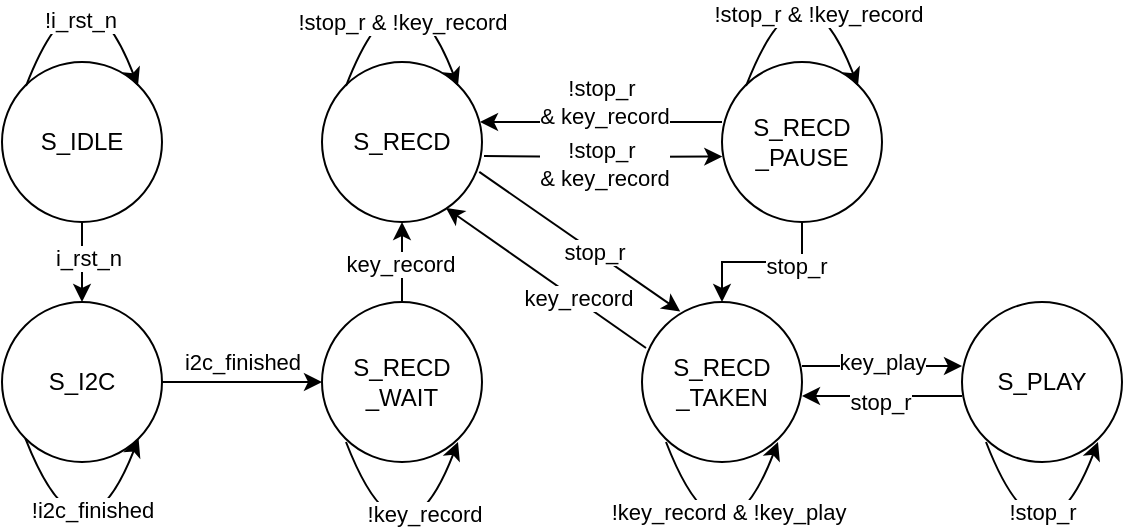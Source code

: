 <mxfile version="26.2.13">
  <diagram name="第 1 页" id="0TOiAxuRDP17-4TmbK9A">
    <mxGraphModel dx="685" dy="399" grid="1" gridSize="10" guides="1" tooltips="1" connect="1" arrows="1" fold="1" page="1" pageScale="1" pageWidth="827" pageHeight="1169" math="0" shadow="0">
      <root>
        <mxCell id="0" />
        <mxCell id="1" parent="0" />
        <mxCell id="cxkcQNHKr3JFipu_Ete1-12" style="edgeStyle=orthogonalEdgeStyle;rounded=0;orthogonalLoop=1;jettySize=auto;html=1;exitX=0.5;exitY=1;exitDx=0;exitDy=0;entryX=0.5;entryY=0;entryDx=0;entryDy=0;" edge="1" parent="1" source="cxkcQNHKr3JFipu_Ete1-1" target="cxkcQNHKr3JFipu_Ete1-2">
          <mxGeometry relative="1" as="geometry" />
        </mxCell>
        <mxCell id="cxkcQNHKr3JFipu_Ete1-36" value="i_rst_n" style="edgeLabel;html=1;align=center;verticalAlign=middle;resizable=0;points=[];" vertex="1" connectable="0" parent="cxkcQNHKr3JFipu_Ete1-12">
          <mxGeometry x="-0.124" y="3" relative="1" as="geometry">
            <mxPoint as="offset" />
          </mxGeometry>
        </mxCell>
        <mxCell id="cxkcQNHKr3JFipu_Ete1-1" value="S_IDLE" style="ellipse;whiteSpace=wrap;html=1;aspect=fixed;" vertex="1" parent="1">
          <mxGeometry x="120" y="160" width="80" height="80" as="geometry" />
        </mxCell>
        <mxCell id="cxkcQNHKr3JFipu_Ete1-15" style="edgeStyle=orthogonalEdgeStyle;rounded=0;orthogonalLoop=1;jettySize=auto;html=1;exitX=1;exitY=0.5;exitDx=0;exitDy=0;" edge="1" parent="1" source="cxkcQNHKr3JFipu_Ete1-2" target="cxkcQNHKr3JFipu_Ete1-7">
          <mxGeometry relative="1" as="geometry" />
        </mxCell>
        <mxCell id="cxkcQNHKr3JFipu_Ete1-17" value="i2c_finished" style="edgeLabel;html=1;align=center;verticalAlign=middle;resizable=0;points=[];" vertex="1" connectable="0" parent="cxkcQNHKr3JFipu_Ete1-15">
          <mxGeometry x="-0.227" y="1" relative="1" as="geometry">
            <mxPoint x="9" y="-9" as="offset" />
          </mxGeometry>
        </mxCell>
        <mxCell id="cxkcQNHKr3JFipu_Ete1-2" value="S_I2C" style="ellipse;whiteSpace=wrap;html=1;aspect=fixed;" vertex="1" parent="1">
          <mxGeometry x="120" y="280" width="80" height="80" as="geometry" />
        </mxCell>
        <mxCell id="cxkcQNHKr3JFipu_Ete1-27" style="edgeStyle=orthogonalEdgeStyle;rounded=0;orthogonalLoop=1;jettySize=auto;html=1;exitX=1;exitY=0.5;exitDx=0;exitDy=0;entryX=0.002;entryY=0.591;entryDx=0;entryDy=0;entryPerimeter=0;" edge="1" parent="1" target="cxkcQNHKr3JFipu_Ete1-8">
          <mxGeometry relative="1" as="geometry">
            <mxPoint x="361.0" y="207" as="sourcePoint" />
            <mxPoint x="441" y="207" as="targetPoint" />
          </mxGeometry>
        </mxCell>
        <mxCell id="cxkcQNHKr3JFipu_Ete1-44" value="!stop_r&amp;nbsp;&lt;div&gt;&amp;amp; key_record&lt;/div&gt;" style="edgeLabel;html=1;align=center;verticalAlign=middle;resizable=0;points=[];" vertex="1" connectable="0" parent="cxkcQNHKr3JFipu_Ete1-27">
          <mxGeometry x="0.094" y="2" relative="1" as="geometry">
            <mxPoint x="-6" y="5" as="offset" />
          </mxGeometry>
        </mxCell>
        <mxCell id="cxkcQNHKr3JFipu_Ete1-4" value="S_RECD" style="ellipse;whiteSpace=wrap;html=1;aspect=fixed;" vertex="1" parent="1">
          <mxGeometry x="280" y="160" width="80" height="80" as="geometry" />
        </mxCell>
        <mxCell id="cxkcQNHKr3JFipu_Ete1-16" style="edgeStyle=orthogonalEdgeStyle;rounded=0;orthogonalLoop=1;jettySize=auto;html=1;exitX=0.5;exitY=0;exitDx=0;exitDy=0;" edge="1" parent="1" source="cxkcQNHKr3JFipu_Ete1-7" target="cxkcQNHKr3JFipu_Ete1-4">
          <mxGeometry relative="1" as="geometry" />
        </mxCell>
        <mxCell id="cxkcQNHKr3JFipu_Ete1-41" value="key_record" style="edgeLabel;html=1;align=center;verticalAlign=middle;resizable=0;points=[];" vertex="1" connectable="0" parent="cxkcQNHKr3JFipu_Ete1-16">
          <mxGeometry x="-0.029" y="1" relative="1" as="geometry">
            <mxPoint as="offset" />
          </mxGeometry>
        </mxCell>
        <mxCell id="cxkcQNHKr3JFipu_Ete1-7" value="S_RECD&lt;div&gt;_WAIT&lt;/div&gt;" style="ellipse;whiteSpace=wrap;html=1;aspect=fixed;" vertex="1" parent="1">
          <mxGeometry x="280" y="280" width="80" height="80" as="geometry" />
        </mxCell>
        <mxCell id="cxkcQNHKr3JFipu_Ete1-29" style="edgeStyle=orthogonalEdgeStyle;rounded=0;orthogonalLoop=1;jettySize=auto;html=1;exitX=0.5;exitY=1;exitDx=0;exitDy=0;entryX=0.5;entryY=0;entryDx=0;entryDy=0;" edge="1" parent="1" source="cxkcQNHKr3JFipu_Ete1-8" target="cxkcQNHKr3JFipu_Ete1-9">
          <mxGeometry relative="1" as="geometry" />
        </mxCell>
        <mxCell id="cxkcQNHKr3JFipu_Ete1-48" value="stop_r" style="edgeLabel;html=1;align=center;verticalAlign=middle;resizable=0;points=[];" vertex="1" connectable="0" parent="cxkcQNHKr3JFipu_Ete1-29">
          <mxGeometry x="-0.427" y="2" relative="1" as="geometry">
            <mxPoint as="offset" />
          </mxGeometry>
        </mxCell>
        <mxCell id="cxkcQNHKr3JFipu_Ete1-8" value="S_RECD&lt;div&gt;_PAUSE&lt;/div&gt;" style="ellipse;whiteSpace=wrap;html=1;aspect=fixed;" vertex="1" parent="1">
          <mxGeometry x="480" y="160" width="80" height="80" as="geometry" />
        </mxCell>
        <mxCell id="cxkcQNHKr3JFipu_Ete1-37" style="edgeStyle=orthogonalEdgeStyle;rounded=0;orthogonalLoop=1;jettySize=auto;html=1;exitX=1;exitY=0.5;exitDx=0;exitDy=0;entryX=0;entryY=0.5;entryDx=0;entryDy=0;" edge="1" parent="1">
          <mxGeometry relative="1" as="geometry">
            <mxPoint x="520" y="312" as="sourcePoint" />
            <mxPoint x="600" y="312" as="targetPoint" />
          </mxGeometry>
        </mxCell>
        <mxCell id="cxkcQNHKr3JFipu_Ete1-50" value="key_play" style="edgeLabel;html=1;align=center;verticalAlign=middle;resizable=0;points=[];" vertex="1" connectable="0" parent="cxkcQNHKr3JFipu_Ete1-37">
          <mxGeometry x="-0.381" y="-1" relative="1" as="geometry">
            <mxPoint x="15" y="-3" as="offset" />
          </mxGeometry>
        </mxCell>
        <mxCell id="cxkcQNHKr3JFipu_Ete1-9" value="S_RECD&lt;div&gt;_TAKEN&lt;/div&gt;" style="ellipse;whiteSpace=wrap;html=1;aspect=fixed;" vertex="1" parent="1">
          <mxGeometry x="440" y="280" width="80" height="80" as="geometry" />
        </mxCell>
        <mxCell id="cxkcQNHKr3JFipu_Ete1-10" value="S_PLAY" style="ellipse;whiteSpace=wrap;html=1;aspect=fixed;" vertex="1" parent="1">
          <mxGeometry x="600" y="280" width="80" height="80" as="geometry" />
        </mxCell>
        <mxCell id="cxkcQNHKr3JFipu_Ete1-18" value="" style="curved=1;endArrow=classic;html=1;rounded=0;exitX=0;exitY=1;exitDx=0;exitDy=0;entryX=1;entryY=1;entryDx=0;entryDy=0;" edge="1" parent="1" source="cxkcQNHKr3JFipu_Ete1-2" target="cxkcQNHKr3JFipu_Ete1-2">
          <mxGeometry width="50" height="50" relative="1" as="geometry">
            <mxPoint x="380" y="330" as="sourcePoint" />
            <mxPoint x="430" y="280" as="targetPoint" />
            <Array as="points">
              <mxPoint x="160" y="420" />
            </Array>
          </mxGeometry>
        </mxCell>
        <mxCell id="cxkcQNHKr3JFipu_Ete1-40" value="!i2c_finished" style="edgeLabel;html=1;align=center;verticalAlign=middle;resizable=0;points=[];" vertex="1" connectable="0" parent="cxkcQNHKr3JFipu_Ete1-18">
          <mxGeometry x="0.461" y="9" relative="1" as="geometry">
            <mxPoint as="offset" />
          </mxGeometry>
        </mxCell>
        <mxCell id="cxkcQNHKr3JFipu_Ete1-19" value="" style="curved=1;endArrow=classic;html=1;rounded=0;exitX=0;exitY=1;exitDx=0;exitDy=0;entryX=1;entryY=1;entryDx=0;entryDy=0;" edge="1" parent="1">
          <mxGeometry width="50" height="50" relative="1" as="geometry">
            <mxPoint x="292" y="350" as="sourcePoint" />
            <mxPoint x="348" y="350" as="targetPoint" />
            <Array as="points">
              <mxPoint x="320" y="422" />
            </Array>
          </mxGeometry>
        </mxCell>
        <mxCell id="cxkcQNHKr3JFipu_Ete1-42" value="!key_record" style="edgeLabel;html=1;align=center;verticalAlign=middle;resizable=0;points=[];" vertex="1" connectable="0" parent="cxkcQNHKr3JFipu_Ete1-19">
          <mxGeometry x="0.486" y="3" relative="1" as="geometry">
            <mxPoint as="offset" />
          </mxGeometry>
        </mxCell>
        <mxCell id="cxkcQNHKr3JFipu_Ete1-20" value="" style="curved=1;endArrow=classic;html=1;rounded=0;exitX=0;exitY=1;exitDx=0;exitDy=0;entryX=1;entryY=1;entryDx=0;entryDy=0;" edge="1" parent="1">
          <mxGeometry width="50" height="50" relative="1" as="geometry">
            <mxPoint x="132" y="172" as="sourcePoint" />
            <mxPoint x="188" y="172" as="targetPoint" />
            <Array as="points">
              <mxPoint x="160" y="100" />
            </Array>
          </mxGeometry>
        </mxCell>
        <mxCell id="cxkcQNHKr3JFipu_Ete1-34" value="!i_rst_n" style="edgeLabel;html=1;align=center;verticalAlign=middle;resizable=0;points=[];" vertex="1" connectable="0" parent="cxkcQNHKr3JFipu_Ete1-20">
          <mxGeometry x="-0.468" y="-13" relative="1" as="geometry">
            <mxPoint as="offset" />
          </mxGeometry>
        </mxCell>
        <mxCell id="cxkcQNHKr3JFipu_Ete1-22" value="!stop_r&amp;nbsp;&amp;amp; !key_record" style="curved=1;endArrow=classic;html=1;rounded=0;exitX=0;exitY=1;exitDx=0;exitDy=0;entryX=1;entryY=1;entryDx=0;entryDy=0;" edge="1" parent="1">
          <mxGeometry x="-0.482" y="-14" width="50" height="50" relative="1" as="geometry">
            <mxPoint x="292" y="172" as="sourcePoint" />
            <mxPoint x="348" y="172" as="targetPoint" />
            <Array as="points">
              <mxPoint x="320" y="100" />
            </Array>
            <mxPoint as="offset" />
          </mxGeometry>
        </mxCell>
        <mxCell id="cxkcQNHKr3JFipu_Ete1-23" value="" style="curved=1;endArrow=classic;html=1;rounded=0;exitX=0;exitY=1;exitDx=0;exitDy=0;entryX=1;entryY=1;entryDx=0;entryDy=0;" edge="1" parent="1">
          <mxGeometry width="50" height="50" relative="1" as="geometry">
            <mxPoint x="492" y="172" as="sourcePoint" />
            <mxPoint x="548" y="172" as="targetPoint" />
            <Array as="points">
              <mxPoint x="520" y="100" />
            </Array>
          </mxGeometry>
        </mxCell>
        <mxCell id="cxkcQNHKr3JFipu_Ete1-46" value="!stop_r&amp;nbsp;&amp;amp; !key_record" style="edgeLabel;html=1;align=center;verticalAlign=middle;resizable=0;points=[];" vertex="1" connectable="0" parent="cxkcQNHKr3JFipu_Ete1-23">
          <mxGeometry x="0.467" y="-6" relative="1" as="geometry">
            <mxPoint as="offset" />
          </mxGeometry>
        </mxCell>
        <mxCell id="cxkcQNHKr3JFipu_Ete1-25" value="" style="curved=1;endArrow=classic;html=1;rounded=0;exitX=0;exitY=1;exitDx=0;exitDy=0;entryX=1;entryY=1;entryDx=0;entryDy=0;" edge="1" parent="1">
          <mxGeometry width="50" height="50" relative="1" as="geometry">
            <mxPoint x="452" y="350" as="sourcePoint" />
            <mxPoint x="508" y="350" as="targetPoint" />
            <Array as="points">
              <mxPoint x="480" y="422" />
            </Array>
          </mxGeometry>
        </mxCell>
        <mxCell id="cxkcQNHKr3JFipu_Ete1-53" value="!key_record &amp;amp; !key_play" style="edgeLabel;html=1;align=center;verticalAlign=middle;resizable=0;points=[];" vertex="1" connectable="0" parent="cxkcQNHKr3JFipu_Ete1-25">
          <mxGeometry x="-0.52" y="7" relative="1" as="geometry">
            <mxPoint x="11" y="3" as="offset" />
          </mxGeometry>
        </mxCell>
        <mxCell id="cxkcQNHKr3JFipu_Ete1-26" value="" style="curved=1;endArrow=classic;html=1;rounded=0;exitX=0;exitY=1;exitDx=0;exitDy=0;entryX=1;entryY=1;entryDx=0;entryDy=0;" edge="1" parent="1">
          <mxGeometry width="50" height="50" relative="1" as="geometry">
            <mxPoint x="612" y="350" as="sourcePoint" />
            <mxPoint x="668" y="350" as="targetPoint" />
            <Array as="points">
              <mxPoint x="640" y="422" />
            </Array>
          </mxGeometry>
        </mxCell>
        <mxCell id="cxkcQNHKr3JFipu_Ete1-51" value="!stop_r" style="edgeLabel;html=1;align=center;verticalAlign=middle;resizable=0;points=[];" vertex="1" connectable="0" parent="cxkcQNHKr3JFipu_Ete1-26">
          <mxGeometry x="-0.447" y="13" relative="1" as="geometry">
            <mxPoint as="offset" />
          </mxGeometry>
        </mxCell>
        <mxCell id="cxkcQNHKr3JFipu_Ete1-30" value="" style="endArrow=classic;html=1;rounded=0;exitX=0.983;exitY=0.687;exitDx=0;exitDy=0;exitPerimeter=0;entryX=0.239;entryY=0.059;entryDx=0;entryDy=0;entryPerimeter=0;" edge="1" parent="1" source="cxkcQNHKr3JFipu_Ete1-4" target="cxkcQNHKr3JFipu_Ete1-9">
          <mxGeometry width="50" height="50" relative="1" as="geometry">
            <mxPoint x="380" y="280" as="sourcePoint" />
            <mxPoint x="430" y="230" as="targetPoint" />
          </mxGeometry>
        </mxCell>
        <mxCell id="cxkcQNHKr3JFipu_Ete1-43" value="stop_r" style="edgeLabel;html=1;align=center;verticalAlign=middle;resizable=0;points=[];" vertex="1" connectable="0" parent="cxkcQNHKr3JFipu_Ete1-30">
          <mxGeometry x="0.132" relative="1" as="geometry">
            <mxPoint as="offset" />
          </mxGeometry>
        </mxCell>
        <mxCell id="cxkcQNHKr3JFipu_Ete1-32" value="" style="endArrow=classic;html=1;rounded=0;exitX=0.983;exitY=0.687;exitDx=0;exitDy=0;exitPerimeter=0;entryX=0.239;entryY=0.059;entryDx=0;entryDy=0;entryPerimeter=0;" edge="1" parent="1">
          <mxGeometry width="50" height="50" relative="1" as="geometry">
            <mxPoint x="442" y="303" as="sourcePoint" />
            <mxPoint x="342" y="233" as="targetPoint" />
          </mxGeometry>
        </mxCell>
        <mxCell id="cxkcQNHKr3JFipu_Ete1-49" value="key_record" style="edgeLabel;html=1;align=center;verticalAlign=middle;resizable=0;points=[];" vertex="1" connectable="0" parent="cxkcQNHKr3JFipu_Ete1-32">
          <mxGeometry x="-0.302" y="-1" relative="1" as="geometry">
            <mxPoint as="offset" />
          </mxGeometry>
        </mxCell>
        <mxCell id="cxkcQNHKr3JFipu_Ete1-33" style="edgeStyle=orthogonalEdgeStyle;rounded=0;orthogonalLoop=1;jettySize=auto;html=1;exitX=0;exitY=0.375;exitDx=0;exitDy=0;exitPerimeter=0;" edge="1" parent="1" source="cxkcQNHKr3JFipu_Ete1-8">
          <mxGeometry relative="1" as="geometry">
            <mxPoint x="439" y="190" as="sourcePoint" />
            <mxPoint x="359.0" y="190" as="targetPoint" />
          </mxGeometry>
        </mxCell>
        <mxCell id="cxkcQNHKr3JFipu_Ete1-47" value="!stop_r&amp;nbsp;&lt;div&gt;&amp;amp; key_record&lt;/div&gt;" style="edgeLabel;html=1;align=center;verticalAlign=middle;resizable=0;points=[];" vertex="1" connectable="0" parent="cxkcQNHKr3JFipu_Ete1-33">
          <mxGeometry x="-0.268" relative="1" as="geometry">
            <mxPoint x="-15" y="-10" as="offset" />
          </mxGeometry>
        </mxCell>
        <mxCell id="cxkcQNHKr3JFipu_Ete1-39" style="edgeStyle=orthogonalEdgeStyle;rounded=0;orthogonalLoop=1;jettySize=auto;html=1;exitX=1;exitY=0.5;exitDx=0;exitDy=0;entryX=0;entryY=0.5;entryDx=0;entryDy=0;" edge="1" parent="1">
          <mxGeometry relative="1" as="geometry">
            <mxPoint x="600" y="327" as="sourcePoint" />
            <mxPoint x="520" y="327" as="targetPoint" />
          </mxGeometry>
        </mxCell>
        <mxCell id="cxkcQNHKr3JFipu_Ete1-52" value="stop_r" style="edgeLabel;html=1;align=center;verticalAlign=middle;resizable=0;points=[];" vertex="1" connectable="0" parent="cxkcQNHKr3JFipu_Ete1-39">
          <mxGeometry x="0.035" y="3" relative="1" as="geometry">
            <mxPoint as="offset" />
          </mxGeometry>
        </mxCell>
      </root>
    </mxGraphModel>
  </diagram>
</mxfile>

